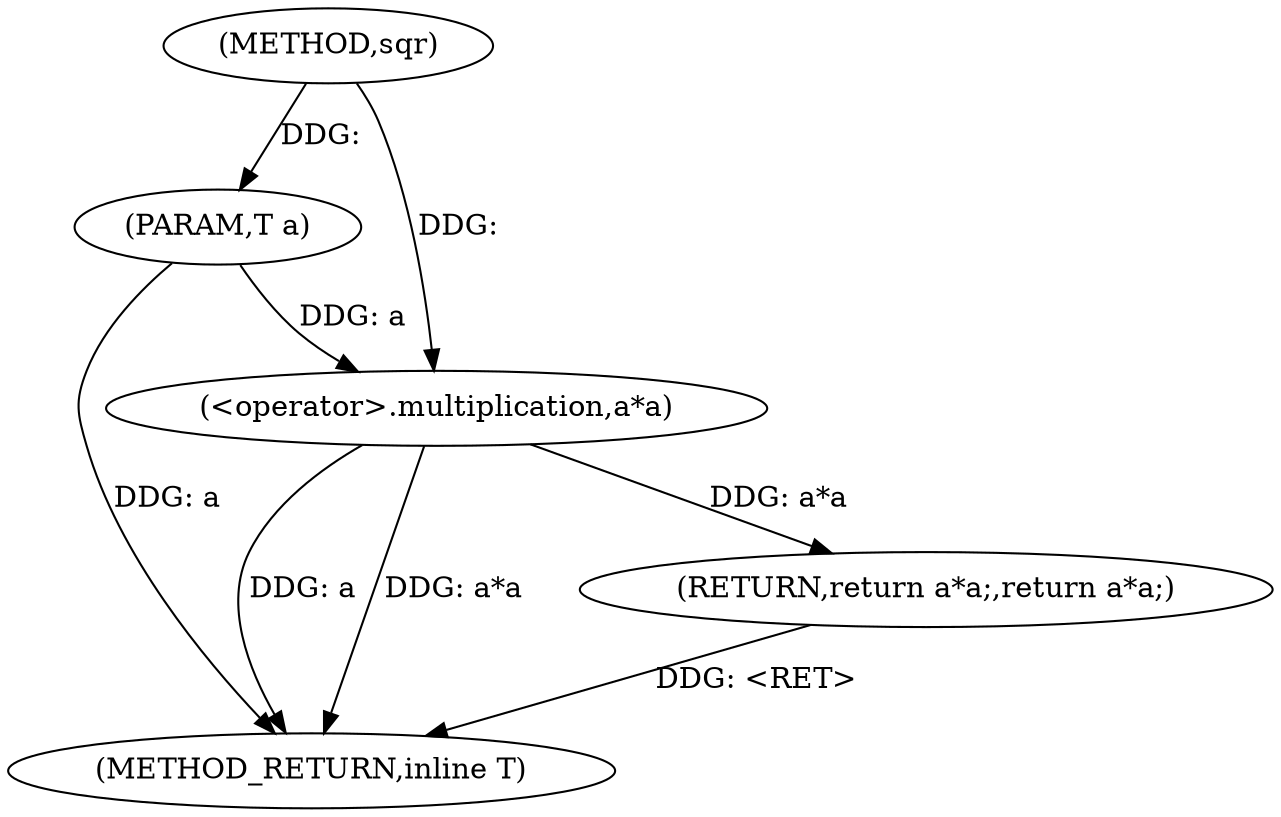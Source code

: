 digraph "sqr" {  
"1001495" [label = "(METHOD,sqr)" ]
"1001502" [label = "(METHOD_RETURN,inline T)" ]
"1001496" [label = "(PARAM,T a)" ]
"1001498" [label = "(RETURN,return a*a;,return a*a;)" ]
"1001499" [label = "(<operator>.multiplication,a*a)" ]
  "1001496" -> "1001502"  [ label = "DDG: a"] 
  "1001499" -> "1001502"  [ label = "DDG: a"] 
  "1001499" -> "1001502"  [ label = "DDG: a*a"] 
  "1001498" -> "1001502"  [ label = "DDG: <RET>"] 
  "1001495" -> "1001496"  [ label = "DDG: "] 
  "1001499" -> "1001498"  [ label = "DDG: a*a"] 
  "1001496" -> "1001499"  [ label = "DDG: a"] 
  "1001495" -> "1001499"  [ label = "DDG: "] 
}
